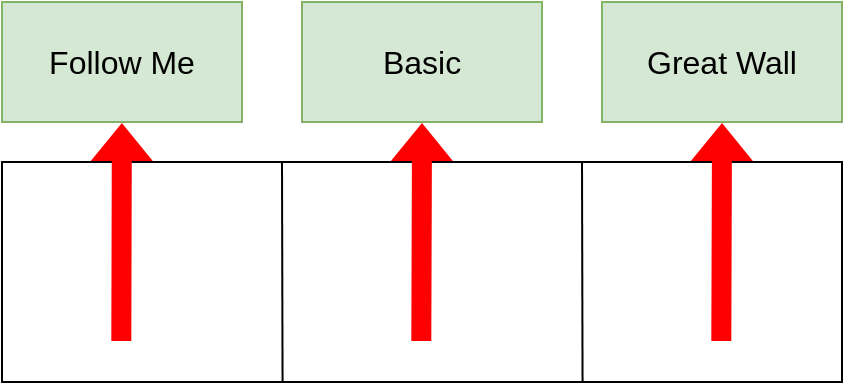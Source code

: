<mxfile>
    <diagram id="p5w9xTceo0ofD6YpsBZm" name="第 1 页">
        <mxGraphModel dx="692" dy="286" grid="1" gridSize="10" guides="1" tooltips="1" connect="1" arrows="1" fold="1" page="1" pageScale="1" pageWidth="850" pageHeight="1100" math="0" shadow="0">
            <root>
                <mxCell id="0"/>
                <mxCell id="1" parent="0"/>
                <mxCell id="50" value="" style="rounded=0;whiteSpace=wrap;html=1;fontSize=16;fontColor=#000000;fillColor=none;" vertex="1" parent="1">
                    <mxGeometry x="380" y="120" width="420" height="110" as="geometry"/>
                </mxCell>
                <mxCell id="41" value="&lt;font style=&quot;font-size: 16px;&quot;&gt;Follow Me&lt;/font&gt;" style="rounded=0;whiteSpace=wrap;html=1;fillColor=#d5e8d4;strokeColor=#82b366;fontColor=#000000;fontSize=16;" vertex="1" parent="1">
                    <mxGeometry x="380" y="40" width="120" height="60" as="geometry"/>
                </mxCell>
                <mxCell id="42" value="Basic" style="rounded=0;whiteSpace=wrap;html=1;fillColor=#d5e8d4;strokeColor=#82b366;fontColor=#000000;fontSize=16;" vertex="1" parent="1">
                    <mxGeometry x="530" y="40" width="120" height="60" as="geometry"/>
                </mxCell>
                <mxCell id="43" value="Great Wall" style="rounded=0;whiteSpace=wrap;html=1;fillColor=#d5e8d4;strokeColor=#82b366;fontColor=#000000;fontSize=16;" vertex="1" parent="1">
                    <mxGeometry x="680" y="40" width="120" height="60" as="geometry"/>
                </mxCell>
                <mxCell id="45" value="" style="endArrow=classic;html=1;fontSize=16;fontColor=#000000;shape=flexArrow;fillColor=#FF0000;strokeColor=none;" edge="1" parent="1" target="41">
                    <mxGeometry width="50" height="50" relative="1" as="geometry">
                        <mxPoint x="439.66" y="210" as="sourcePoint"/>
                        <mxPoint x="440" y="140" as="targetPoint"/>
                    </mxGeometry>
                </mxCell>
                <mxCell id="46" value="" style="endArrow=classic;html=1;fontSize=16;fontColor=#000000;shape=flexArrow;fillColor=#FF0000;strokeColor=none;entryX=0.5;entryY=1;entryDx=0;entryDy=0;" edge="1" parent="1" target="42">
                    <mxGeometry width="50" height="50" relative="1" as="geometry">
                        <mxPoint x="589.66" y="210.0" as="sourcePoint"/>
                        <mxPoint x="589.66" y="140.0" as="targetPoint"/>
                    </mxGeometry>
                </mxCell>
                <mxCell id="49" value="" style="endArrow=classic;html=1;fontSize=16;fontColor=#000000;shape=flexArrow;fillColor=#FF0000;strokeColor=none;entryX=0.5;entryY=1;entryDx=0;entryDy=0;" edge="1" parent="1" target="43">
                    <mxGeometry width="50" height="50" relative="1" as="geometry">
                        <mxPoint x="739.66" y="210.0" as="sourcePoint"/>
                        <mxPoint x="739.66" y="140.0" as="targetPoint"/>
                    </mxGeometry>
                </mxCell>
                <mxCell id="52" value="" style="endArrow=none;html=1;fontSize=16;fontColor=#000000;fillColor=#000000;exitX=0.334;exitY=1.004;exitDx=0;exitDy=0;exitPerimeter=0;" edge="1" parent="1" source="50">
                    <mxGeometry width="50" height="50" relative="1" as="geometry">
                        <mxPoint x="522" y="240" as="sourcePoint"/>
                        <mxPoint x="520" y="120" as="targetPoint"/>
                    </mxGeometry>
                </mxCell>
                <mxCell id="53" value="" style="endArrow=none;html=1;fontSize=16;fontColor=#000000;fillColor=#000000;exitX=0.334;exitY=1.004;exitDx=0;exitDy=0;exitPerimeter=0;" edge="1" parent="1">
                    <mxGeometry width="50" height="50" relative="1" as="geometry">
                        <mxPoint x="670.28" y="230.0" as="sourcePoint"/>
                        <mxPoint x="670" y="119.56" as="targetPoint"/>
                    </mxGeometry>
                </mxCell>
            </root>
        </mxGraphModel>
    </diagram>
</mxfile>